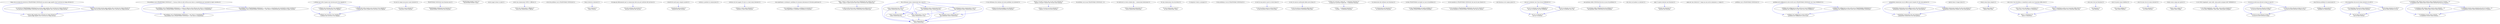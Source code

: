 digraph collapsedGraph {
"ancora oggi aspetto che il servizio mi venga attivato [1]\nancora oggi aspetto che il servizio mi venga attivato""Dopo circa un mese ho ricevuto la TELEFONIAX CONSOLLE ma ancora oggi aspetto che il servizio mi venga attivato [1]""ho ricevuto la TELEFONIAX CONSOLLE ma ancora oggi aspetto che il servizio mi venga attivato [1]\nho ricevuto la TELEFONIAX CONSOLLE ma ancora oggi aspetto che il servizio mi venga attivato""Dopo circa un mese ancora oggi aspetto che il servizio mi venga attivato [1]\nDopo circa un mese ancora oggi aspetto che il servizio mi venga attivato""Ho problemi con la TELEFONIAX CONSOLLE 2.. non riesco a connettermi [1]\nHo problemi con la TELEFONIAX CONSOLLE 2.. non riesco a connettermi""Ho problemi con la TELEFONIAX CONSOLLE 2.. il mio pc rileva la rete wifi ma non riesco a connettermi pur inserendo la wpa2 corretta [1]""Ho problemi con la TELEFONIAX CONSOLLE 2.. il mio pc rileva la rete wifi ma non riesco a connettermi [1]\nHo problemi con la TELEFONIAX CONSOLLE 2.. il mio pc rileva la rete wifi ma non riesco a connettermi""Ho problemi con la TELEFONIAX CONSOLLE 2.. non riesco a connettermi pur inserendo la wpa2 corretta [1]\nHo problemi con la TELEFONIAX CONSOLLE 2.. non riesco a connettermi pur inserendo la wpa2 corretta""I cellulari non ricevono il tuo segnale [1]\nI cellulari non ricevono il tuo segnale""I cellulari per tutto il paese non ricevono più il tuo segnale [1]""I cellulari non ricevono più il tuo segnale [1]\nI cellulari non ricevono più il tuo segnale""I cellulari per tutto il paese non ricevono il tuo segnale [1]\nI cellulari per tutto il paese non ricevono il tuo segnale""non posso usare internet [1]\nnon posso usare internet""Se non ho campo non posso usare internet [1]""TELEFONIAX CONSOLLE non funziona [1]\nTELEFONIAX CONSOLLE non funziona""TELEFONIAX CONSOLLE non funziona mai [1]""TELEFONIAX HOME e lenta [1]\nTELEFONIAX HOME e lenta""ancora oggi la linea va male [1]""avere una connessione e' difficile [1]\navere una connessione e' difficile""avere una connessione UMTS e' difficile [1]""avrei dei problemi con la TELEFONIAX CONSOLLE [1]""bassa velocità [1]\nbassa velocità""bassa velocità in Internet [1]""non può usufruire del servizio [1]\nnon può usufruire del servizio""chi paga gli abbonamenti per la connessione dati non può usufruire del servizio [1]""connettività adsl assente [1]\nconnettività adsl assente""connettività adsl quasi sempre assente [1]""continuo a perdere la connessione [1]""continuo a stare senza Internet [1]\ncontinuo a stare senza Internet""continuo ad aver pagato 20 euro e a stare senza Internet [1]""cosa aspettiamo a sistemare i problemi di ricezione [1]\ncosa aspettiamo a sistemare i problemi di ricezione""cosa aspettiamo a sistemare i problemi di ricezione nelcomune di Noventa padovana [1]""vi siete accorti che la mia CONSOLLE non andava piu [1]\nvi siete accorti che la mia CONSOLLE non andava piu""dopo 1 mese vi siete accorti che la mia CONSOLLE non andava piu [1]\ndopo 1 mese vi siete accorti che la mia CONSOLLE non andava piu""senza connessione [1]\nsenza connessione""due settimane senza connessione 3g a casa [1]""senza connessione 3g a casa [1]\nsenza connessione 3g a casa""senza connessione 3g [1]\nsenza connessione 3g""senza connessione a casa [1]\nsenza connessione a casa""due settimane senza connessione 3g [1]\ndue settimane senza connessione 3g""due settimane senza connessione [1]\ndue settimane senza connessione""due settimane senza connessione a casa [1]\ndue settimane senza connessione a casa""continuo ad avere problemi con internet [1]\ncontinuo ad avere problemi con internet""e' una settimana che continuo ad avere problemi con internet [1]""grazie a voi non cio avuto internet [1]\ngrazie a voi non cio avuto internet""grazie a voi per2 e mezzo non cio piu avuto internet [1]\ngrazie a voi per2 e mezzo non cio piu avuto internet""ho problemi con la mia TELEFONIAX CONSOLLE 1 [1]""vostra connessione lentissima [1]\nvostra connessione lentissima""ho riattivato la vostra scheda dati.... connessione lentissima [1]""ho una connessione -lenta [1]\nho una connessione -lenta""ho una connessione stra-stra-lenta [1]""il computer è lento a navigare [1]""il mio problema è con la TELEFONIAX CONSOLLE [1]""io non ho potuto usare la vostra linea [1]\nio non ho potuto usare la vostra linea""io non ho mai potuto usare la vostra linea [1]""io non sto ancora usufruendo della linea [1]\nio non sto ancora usufruendo della linea""io non sto ancora usufruendo della nuova linea [1]""la linea ... e nemmeno funziona [1]\nla linea ... e nemmeno funziona""la linea mi è arrivata 5 giorni fà... e nemmeno funziona [1]\nla linea mi è arrivata 5 giorni fà... e nemmeno funziona""la connessione non funziona [1]\nla connessione non funziona""la connessione dal cellulare non funziona [1]""la linea TELEFONIAX sta dando problemi [1]\nla linea TELEFONIAX sta dando problemi""la linea TELEFONIAX sta dando un sacco di problemi [1]""mi ha mandato la TELEFONIAX CONSOLLE che non ho chiesto [1]\nmi ha mandato la TELEFONIAX CONSOLLE che non ho chiesto""mi ha mandato la TELEFONIAX CONSOLLE che non ho mai chiesto [1]""non funziona se ho campo pieno [1]""non mi va internet [1]\nnon mi va internet""non mi va internet con il 3g sul mio MOBILEE [1]""non mi va internet sul mio MOBILEE [1]\nnon mi va internet sul mio MOBILEE""non mi va internet con il 3g [1]\nnon mi va internet con il 3g""non parliamo della CONSOLLE ke da problemi [1]\nnon parliamo della CONSOLLE ke da problemi""non parliamo della CONSOLLE ke da un sacco di problemi [1]""non riesco ad andare su internet [1]""internet non funziona [1]\ninternet non funziona""ogni 3 4 giorni internet non funziona [1]""pago per una velocità di 7 mega ma non arriva nemmeno a 1 mega [1]""problemi con la TELEFONIAX CONSOLLE [1]""problemi nel configurare la rete wii-fii [1]\nproblemi nel configurare la rete wii-fii""problemi nel configurare la rete wii-fii con la TELEFONIAX CONSOLLE con il mio MOBILE-E [1]""problemi nel configurare la rete wii-fii con il mio MOBILE-E [1]\nproblemi nel configurare la rete wii-fii con il mio MOBILE-E""problemi nel configurare la rete wii-fii con la TELEFONIAX CONSOLLE [1]\nproblemi nel configurare la rete wii-fii con la TELEFONIAX CONSOLLE""promettete connessioni che sono pietose [1]\npromettete connessioni che sono pietose""promettete connessioni con le offerte nuove tramite 3G che sono pietose [1]""promettete connessioni con le offerte nuove che sono pietose [1]\npromettete connessioni con le offerte nuove che sono pietose""promettete connessioni tramite 3G che sono pietose [1]\npromettete connessioni tramite 3G che sono pietose""questa linea è troppo lenta [1]""rimani senza linea [1]\nrimani senza linea""rimani senza linea sempre [1]""fatica a connettersi [1]\nfatica a connettersi""sono circa 3 ore che fatica a connettersi anche con il massimo della rete [1]""sono circa 3 ore che fatica a connettersi [1]\nsono circa 3 ore che fatica a connettersi""fatica a connettersi anche con il massimo della rete [1]\nfatica a connettersi anche con il massimo della rete""non funziona [1]\nnon funziona""sono mesi che non funziona [1]""sono senza telefono [1]\nsono senza telefono""sono tre giorni senza telefono [1]""sto senza internet [1]\nsto senza internet""sono tre mesi che sto senza internet [1]""stiamo senza campo [1]\nstiamo senza campo""stiamo senza campo per giorni [1]""vi sto SOLO regalando i miei soldi, senza poter navigare [1]\nvi sto SOLO regalando i miei soldi, senza poter navigare""vi sto SOLO regalando i miei soldi, senza poter navigare dall' MOBILEE [1]""voi non mi avete attivato la linea [1]\nvoi non mi avete attivato la linea""voi non mi avete mai attivato la linea in casa [1]""voi non mi avete mai attivato la linea [1]\nvoi non mi avete mai attivato la linea""voi non mi avete attivato la linea in casa [1]\nvoi non mi avete attivato la linea in casa""problemi di connessione [1]\nproblemi di connessione""zona Ferrara problemi di connessione [1]""non ho linea internet [1]\nnon ho linea internet""è da stamattina che non ho linea internet sul cell [1]""è da stamattina che non ho linea internet [1]\nè da stamattina che non ho linea internet""non ho linea internet sul cell [1]\nnon ho linea internet sul cell""è scandaloso essere senza internet ... [1]\nè scandaloso essere senza internet ...""è scandaloso nell' ultimo mese essere senza internet per più di 15 giorni... [1]\nè scandaloso nell' ultimo mese essere senza internet per più di 15 giorni...""è scandaloso nell' ultimo mese essere senza internet ... [1]\nè scandaloso nell' ultimo mese essere senza internet ...""è scandaloso essere senza internet per più di 15 giorni... [1]\nè scandaloso essere senza internet per più di 15 giorni...""Dopo circa un mese ho ricevuto la TELEFONIAX CONSOLLE ma ancora oggi aspetto che il servizio mi venga attivato [1]" -> "ho ricevuto la TELEFONIAX CONSOLLE ma ancora oggi aspetto che il servizio mi venga attivato [1]\nho ricevuto la TELEFONIAX CONSOLLE ma ancora oggi aspetto che il servizio mi venga attivato" [color=blue]
"ho ricevuto la TELEFONIAX CONSOLLE ma ancora oggi aspetto che il servizio mi venga attivato [1]\nho ricevuto la TELEFONIAX CONSOLLE ma ancora oggi aspetto che il servizio mi venga attivato" -> "ancora oggi aspetto che il servizio mi venga attivato [1]\nancora oggi aspetto che il servizio mi venga attivato" [color=blue]
"Dopo circa un mese ho ricevuto la TELEFONIAX CONSOLLE ma ancora oggi aspetto che il servizio mi venga attivato [1]" -> "Dopo circa un mese ancora oggi aspetto che il servizio mi venga attivato [1]\nDopo circa un mese ancora oggi aspetto che il servizio mi venga attivato" [color=blue]
"Dopo circa un mese ancora oggi aspetto che il servizio mi venga attivato [1]\nDopo circa un mese ancora oggi aspetto che il servizio mi venga attivato" -> "ancora oggi aspetto che il servizio mi venga attivato [1]\nancora oggi aspetto che il servizio mi venga attivato" [color=blue]
"Dopo circa un mese ho ricevuto la TELEFONIAX CONSOLLE ma ancora oggi aspetto che il servizio mi venga attivato [1]" -> "ancora oggi aspetto che il servizio mi venga attivato [1]\nancora oggi aspetto che il servizio mi venga attivato" [color=blue]
"Ho problemi con la TELEFONIAX CONSOLLE 2.. il mio pc rileva la rete wifi ma non riesco a connettermi pur inserendo la wpa2 corretta [1]" -> "Ho problemi con la TELEFONIAX CONSOLLE 2.. il mio pc rileva la rete wifi ma non riesco a connettermi [1]\nHo problemi con la TELEFONIAX CONSOLLE 2.. il mio pc rileva la rete wifi ma non riesco a connettermi" [color=blue]
"Ho problemi con la TELEFONIAX CONSOLLE 2.. il mio pc rileva la rete wifi ma non riesco a connettermi [1]\nHo problemi con la TELEFONIAX CONSOLLE 2.. il mio pc rileva la rete wifi ma non riesco a connettermi" -> "Ho problemi con la TELEFONIAX CONSOLLE 2.. non riesco a connettermi [1]\nHo problemi con la TELEFONIAX CONSOLLE 2.. non riesco a connettermi" [color=blue]
"Ho problemi con la TELEFONIAX CONSOLLE 2.. il mio pc rileva la rete wifi ma non riesco a connettermi pur inserendo la wpa2 corretta [1]" -> "Ho problemi con la TELEFONIAX CONSOLLE 2.. non riesco a connettermi pur inserendo la wpa2 corretta [1]\nHo problemi con la TELEFONIAX CONSOLLE 2.. non riesco a connettermi pur inserendo la wpa2 corretta" [color=blue]
"Ho problemi con la TELEFONIAX CONSOLLE 2.. non riesco a connettermi pur inserendo la wpa2 corretta [1]\nHo problemi con la TELEFONIAX CONSOLLE 2.. non riesco a connettermi pur inserendo la wpa2 corretta" -> "Ho problemi con la TELEFONIAX CONSOLLE 2.. non riesco a connettermi [1]\nHo problemi con la TELEFONIAX CONSOLLE 2.. non riesco a connettermi" [color=blue]
"Ho problemi con la TELEFONIAX CONSOLLE 2.. il mio pc rileva la rete wifi ma non riesco a connettermi pur inserendo la wpa2 corretta [1]" -> "Ho problemi con la TELEFONIAX CONSOLLE 2.. non riesco a connettermi [1]\nHo problemi con la TELEFONIAX CONSOLLE 2.. non riesco a connettermi" [color=blue]
"I cellulari per tutto il paese non ricevono più il tuo segnale [1]" -> "I cellulari non ricevono più il tuo segnale [1]\nI cellulari non ricevono più il tuo segnale" [color=blue]
"I cellulari non ricevono più il tuo segnale [1]\nI cellulari non ricevono più il tuo segnale" -> "I cellulari non ricevono il tuo segnale [1]\nI cellulari non ricevono il tuo segnale" [color=blue]
"I cellulari per tutto il paese non ricevono più il tuo segnale [1]" -> "I cellulari per tutto il paese non ricevono il tuo segnale [1]\nI cellulari per tutto il paese non ricevono il tuo segnale" [color=blue]
"I cellulari per tutto il paese non ricevono il tuo segnale [1]\nI cellulari per tutto il paese non ricevono il tuo segnale" -> "I cellulari non ricevono il tuo segnale [1]\nI cellulari non ricevono il tuo segnale" [color=blue]
"I cellulari per tutto il paese non ricevono più il tuo segnale [1]" -> "I cellulari non ricevono il tuo segnale [1]\nI cellulari non ricevono il tuo segnale" [color=blue]
"Se non ho campo non posso usare internet [1]" -> "non posso usare internet [1]\nnon posso usare internet" [color=blue]
"TELEFONIAX CONSOLLE non funziona mai [1]" -> "TELEFONIAX CONSOLLE non funziona [1]\nTELEFONIAX CONSOLLE non funziona" [color=blue]
"avere una connessione UMTS e' difficile [1]" -> "avere una connessione e' difficile [1]\navere una connessione e' difficile" [color=blue]
"bassa velocità in Internet [1]" -> "bassa velocità [1]\nbassa velocità" [color=blue]
"chi paga gli abbonamenti per la connessione dati non può usufruire del servizio [1]" -> "non può usufruire del servizio [1]\nnon può usufruire del servizio" [color=blue]
"connettività adsl quasi sempre assente [1]" -> "connettività adsl assente [1]\nconnettività adsl assente" [color=blue]
"continuo ad aver pagato 20 euro e a stare senza Internet [1]" -> "continuo a stare senza Internet [1]\ncontinuo a stare senza Internet" [color=blue]
"cosa aspettiamo a sistemare i problemi di ricezione nelcomune di Noventa padovana [1]" -> "cosa aspettiamo a sistemare i problemi di ricezione [1]\ncosa aspettiamo a sistemare i problemi di ricezione" [color=blue]
"dopo 1 mese vi siete accorti che la mia CONSOLLE non andava piu [1]\ndopo 1 mese vi siete accorti che la mia CONSOLLE non andava piu" -> "vi siete accorti che la mia CONSOLLE non andava piu [1]\nvi siete accorti che la mia CONSOLLE non andava piu" [color=blue]
"due settimane senza connessione 3g a casa [1]" -> "senza connessione 3g a casa [1]\nsenza connessione 3g a casa" [color=blue]
"senza connessione 3g a casa [1]\nsenza connessione 3g a casa" -> "senza connessione 3g [1]\nsenza connessione 3g" [color=blue]
"senza connessione 3g [1]\nsenza connessione 3g" -> "senza connessione [1]\nsenza connessione" [color=blue]
"senza connessione 3g a casa [1]\nsenza connessione 3g a casa" -> "senza connessione a casa [1]\nsenza connessione a casa" [color=blue]
"senza connessione a casa [1]\nsenza connessione a casa" -> "senza connessione [1]\nsenza connessione" [color=blue]
"due settimane senza connessione 3g a casa [1]" -> "due settimane senza connessione 3g [1]\ndue settimane senza connessione 3g" [color=blue]
"due settimane senza connessione 3g [1]\ndue settimane senza connessione 3g" -> "senza connessione 3g [1]\nsenza connessione 3g" [color=blue]
"due settimane senza connessione 3g [1]\ndue settimane senza connessione 3g" -> "due settimane senza connessione [1]\ndue settimane senza connessione" [color=blue]
"due settimane senza connessione [1]\ndue settimane senza connessione" -> "senza connessione [1]\nsenza connessione" [color=blue]
"due settimane senza connessione 3g a casa [1]" -> "due settimane senza connessione a casa [1]\ndue settimane senza connessione a casa" [color=blue]
"due settimane senza connessione a casa [1]\ndue settimane senza connessione a casa" -> "senza connessione a casa [1]\nsenza connessione a casa" [color=blue]
"due settimane senza connessione a casa [1]\ndue settimane senza connessione a casa" -> "due settimane senza connessione [1]\ndue settimane senza connessione" [color=blue]
"due settimane senza connessione 3g a casa [1]" -> "due settimane senza connessione [1]\ndue settimane senza connessione" [color=blue]
"due settimane senza connessione 3g a casa [1]" -> "senza connessione a casa [1]\nsenza connessione a casa" [color=blue]
"due settimane senza connessione 3g a casa [1]" -> "senza connessione 3g [1]\nsenza connessione 3g" [color=blue]
"senza connessione 3g a casa [1]\nsenza connessione 3g a casa" -> "senza connessione [1]\nsenza connessione" [color=blue]
"due settimane senza connessione 3g [1]\ndue settimane senza connessione 3g" -> "senza connessione [1]\nsenza connessione" [color=blue]
"due settimane senza connessione a casa [1]\ndue settimane senza connessione a casa" -> "senza connessione [1]\nsenza connessione" [color=blue]
"due settimane senza connessione 3g a casa [1]" -> "senza connessione [1]\nsenza connessione" [color=blue]
"e' una settimana che continuo ad avere problemi con internet [1]" -> "continuo ad avere problemi con internet [1]\ncontinuo ad avere problemi con internet" [color=blue]
"grazie a voi per2 e mezzo non cio piu avuto internet [1]\ngrazie a voi per2 e mezzo non cio piu avuto internet" -> "grazie a voi non cio avuto internet [1]\ngrazie a voi non cio avuto internet" [color=blue]
"ho riattivato la vostra scheda dati.... connessione lentissima [1]" -> "vostra connessione lentissima [1]\nvostra connessione lentissima" [color=blue]
"ho una connessione stra-stra-lenta [1]" -> "ho una connessione -lenta [1]\nho una connessione -lenta" [color=blue]
"io non ho mai potuto usare la vostra linea [1]" -> "io non ho potuto usare la vostra linea [1]\nio non ho potuto usare la vostra linea" [color=blue]
"io non sto ancora usufruendo della nuova linea [1]" -> "io non sto ancora usufruendo della linea [1]\nio non sto ancora usufruendo della linea" [color=blue]
"la linea mi è arrivata 5 giorni fà... e nemmeno funziona [1]\nla linea mi è arrivata 5 giorni fà... e nemmeno funziona" -> "la linea ... e nemmeno funziona [1]\nla linea ... e nemmeno funziona" [color=blue]
"la connessione dal cellulare non funziona [1]" -> "la connessione non funziona [1]\nla connessione non funziona" [color=blue]
"la linea TELEFONIAX sta dando un sacco di problemi [1]" -> "la linea TELEFONIAX sta dando problemi [1]\nla linea TELEFONIAX sta dando problemi" [color=blue]
"mi ha mandato la TELEFONIAX CONSOLLE che non ho mai chiesto [1]" -> "mi ha mandato la TELEFONIAX CONSOLLE che non ho chiesto [1]\nmi ha mandato la TELEFONIAX CONSOLLE che non ho chiesto" [color=blue]
"non mi va internet con il 3g sul mio MOBILEE [1]" -> "non mi va internet sul mio MOBILEE [1]\nnon mi va internet sul mio MOBILEE" [color=blue]
"non mi va internet sul mio MOBILEE [1]\nnon mi va internet sul mio MOBILEE" -> "non mi va internet [1]\nnon mi va internet" [color=blue]
"non mi va internet con il 3g sul mio MOBILEE [1]" -> "non mi va internet con il 3g [1]\nnon mi va internet con il 3g" [color=blue]
"non mi va internet con il 3g [1]\nnon mi va internet con il 3g" -> "non mi va internet [1]\nnon mi va internet" [color=blue]
"non mi va internet con il 3g sul mio MOBILEE [1]" -> "non mi va internet [1]\nnon mi va internet" [color=blue]
"non parliamo della CONSOLLE ke da un sacco di problemi [1]" -> "non parliamo della CONSOLLE ke da problemi [1]\nnon parliamo della CONSOLLE ke da problemi" [color=blue]
"ogni 3 4 giorni internet non funziona [1]" -> "internet non funziona [1]\ninternet non funziona" [color=blue]
"problemi nel configurare la rete wii-fii con la TELEFONIAX CONSOLLE con il mio MOBILE-E [1]" -> "problemi nel configurare la rete wii-fii con il mio MOBILE-E [1]\nproblemi nel configurare la rete wii-fii con il mio MOBILE-E" [color=blue]
"problemi nel configurare la rete wii-fii con il mio MOBILE-E [1]\nproblemi nel configurare la rete wii-fii con il mio MOBILE-E" -> "problemi nel configurare la rete wii-fii [1]\nproblemi nel configurare la rete wii-fii" [color=blue]
"problemi nel configurare la rete wii-fii con la TELEFONIAX CONSOLLE con il mio MOBILE-E [1]" -> "problemi nel configurare la rete wii-fii con la TELEFONIAX CONSOLLE [1]\nproblemi nel configurare la rete wii-fii con la TELEFONIAX CONSOLLE" [color=blue]
"problemi nel configurare la rete wii-fii con la TELEFONIAX CONSOLLE [1]\nproblemi nel configurare la rete wii-fii con la TELEFONIAX CONSOLLE" -> "problemi nel configurare la rete wii-fii [1]\nproblemi nel configurare la rete wii-fii" [color=blue]
"problemi nel configurare la rete wii-fii con la TELEFONIAX CONSOLLE con il mio MOBILE-E [1]" -> "problemi nel configurare la rete wii-fii [1]\nproblemi nel configurare la rete wii-fii" [color=blue]
"promettete connessioni con le offerte nuove tramite 3G che sono pietose [1]" -> "promettete connessioni con le offerte nuove che sono pietose [1]\npromettete connessioni con le offerte nuove che sono pietose" [color=blue]
"promettete connessioni con le offerte nuove che sono pietose [1]\npromettete connessioni con le offerte nuove che sono pietose" -> "promettete connessioni che sono pietose [1]\npromettete connessioni che sono pietose" [color=blue]
"promettete connessioni con le offerte nuove tramite 3G che sono pietose [1]" -> "promettete connessioni tramite 3G che sono pietose [1]\npromettete connessioni tramite 3G che sono pietose" [color=blue]
"promettete connessioni tramite 3G che sono pietose [1]\npromettete connessioni tramite 3G che sono pietose" -> "promettete connessioni che sono pietose [1]\npromettete connessioni che sono pietose" [color=blue]
"promettete connessioni con le offerte nuove tramite 3G che sono pietose [1]" -> "promettete connessioni che sono pietose [1]\npromettete connessioni che sono pietose" [color=blue]
"rimani senza linea sempre [1]" -> "rimani senza linea [1]\nrimani senza linea" [color=blue]
"sono circa 3 ore che fatica a connettersi anche con il massimo della rete [1]" -> "sono circa 3 ore che fatica a connettersi [1]\nsono circa 3 ore che fatica a connettersi" [color=blue]
"sono circa 3 ore che fatica a connettersi [1]\nsono circa 3 ore che fatica a connettersi" -> "fatica a connettersi [1]\nfatica a connettersi" [color=blue]
"sono circa 3 ore che fatica a connettersi anche con il massimo della rete [1]" -> "fatica a connettersi anche con il massimo della rete [1]\nfatica a connettersi anche con il massimo della rete" [color=blue]
"fatica a connettersi anche con il massimo della rete [1]\nfatica a connettersi anche con il massimo della rete" -> "fatica a connettersi [1]\nfatica a connettersi" [color=blue]
"sono circa 3 ore che fatica a connettersi anche con il massimo della rete [1]" -> "fatica a connettersi [1]\nfatica a connettersi" [color=blue]
"sono mesi che non funziona [1]" -> "non funziona [1]\nnon funziona" [color=blue]
"sono tre giorni senza telefono [1]" -> "sono senza telefono [1]\nsono senza telefono" [color=blue]
"sono tre mesi che sto senza internet [1]" -> "sto senza internet [1]\nsto senza internet" [color=blue]
"stiamo senza campo per giorni [1]" -> "stiamo senza campo [1]\nstiamo senza campo" [color=blue]
"vi sto SOLO regalando i miei soldi, senza poter navigare dall' MOBILEE [1]" -> "vi sto SOLO regalando i miei soldi, senza poter navigare [1]\nvi sto SOLO regalando i miei soldi, senza poter navigare" [color=blue]
"voi non mi avete mai attivato la linea in casa [1]" -> "voi non mi avete mai attivato la linea [1]\nvoi non mi avete mai attivato la linea" [color=blue]
"voi non mi avete mai attivato la linea [1]\nvoi non mi avete mai attivato la linea" -> "voi non mi avete attivato la linea [1]\nvoi non mi avete attivato la linea" [color=blue]
"voi non mi avete mai attivato la linea in casa [1]" -> "voi non mi avete attivato la linea in casa [1]\nvoi non mi avete attivato la linea in casa" [color=blue]
"voi non mi avete attivato la linea in casa [1]\nvoi non mi avete attivato la linea in casa" -> "voi non mi avete attivato la linea [1]\nvoi non mi avete attivato la linea" [color=blue]
"voi non mi avete mai attivato la linea in casa [1]" -> "voi non mi avete attivato la linea [1]\nvoi non mi avete attivato la linea" [color=blue]
"zona Ferrara problemi di connessione [1]" -> "problemi di connessione [1]\nproblemi di connessione" [color=blue]
"è da stamattina che non ho linea internet sul cell [1]" -> "è da stamattina che non ho linea internet [1]\nè da stamattina che non ho linea internet" [color=blue]
"è da stamattina che non ho linea internet [1]\nè da stamattina che non ho linea internet" -> "non ho linea internet [1]\nnon ho linea internet" [color=blue]
"è da stamattina che non ho linea internet sul cell [1]" -> "non ho linea internet sul cell [1]\nnon ho linea internet sul cell" [color=blue]
"non ho linea internet sul cell [1]\nnon ho linea internet sul cell" -> "non ho linea internet [1]\nnon ho linea internet" [color=blue]
"è da stamattina che non ho linea internet sul cell [1]" -> "non ho linea internet [1]\nnon ho linea internet" [color=blue]
"è scandaloso nell' ultimo mese essere senza internet per più di 15 giorni... [1]\nè scandaloso nell' ultimo mese essere senza internet per più di 15 giorni..." -> "è scandaloso nell' ultimo mese essere senza internet ... [1]\nè scandaloso nell' ultimo mese essere senza internet ..." [color=blue]
"è scandaloso nell' ultimo mese essere senza internet ... [1]\nè scandaloso nell' ultimo mese essere senza internet ..." -> "è scandaloso essere senza internet ... [1]\nè scandaloso essere senza internet ..." [color=blue]
"è scandaloso nell' ultimo mese essere senza internet per più di 15 giorni... [1]\nè scandaloso nell' ultimo mese essere senza internet per più di 15 giorni..." -> "è scandaloso essere senza internet per più di 15 giorni... [1]\nè scandaloso essere senza internet per più di 15 giorni..." [color=blue]
"è scandaloso essere senza internet per più di 15 giorni... [1]\nè scandaloso essere senza internet per più di 15 giorni..." -> "è scandaloso essere senza internet ... [1]\nè scandaloso essere senza internet ..." [color=blue]
"è scandaloso nell' ultimo mese essere senza internet per più di 15 giorni... [1]\nè scandaloso nell' ultimo mese essere senza internet per più di 15 giorni..." -> "è scandaloso essere senza internet ... [1]\nè scandaloso essere senza internet ..." [color=blue]
}
